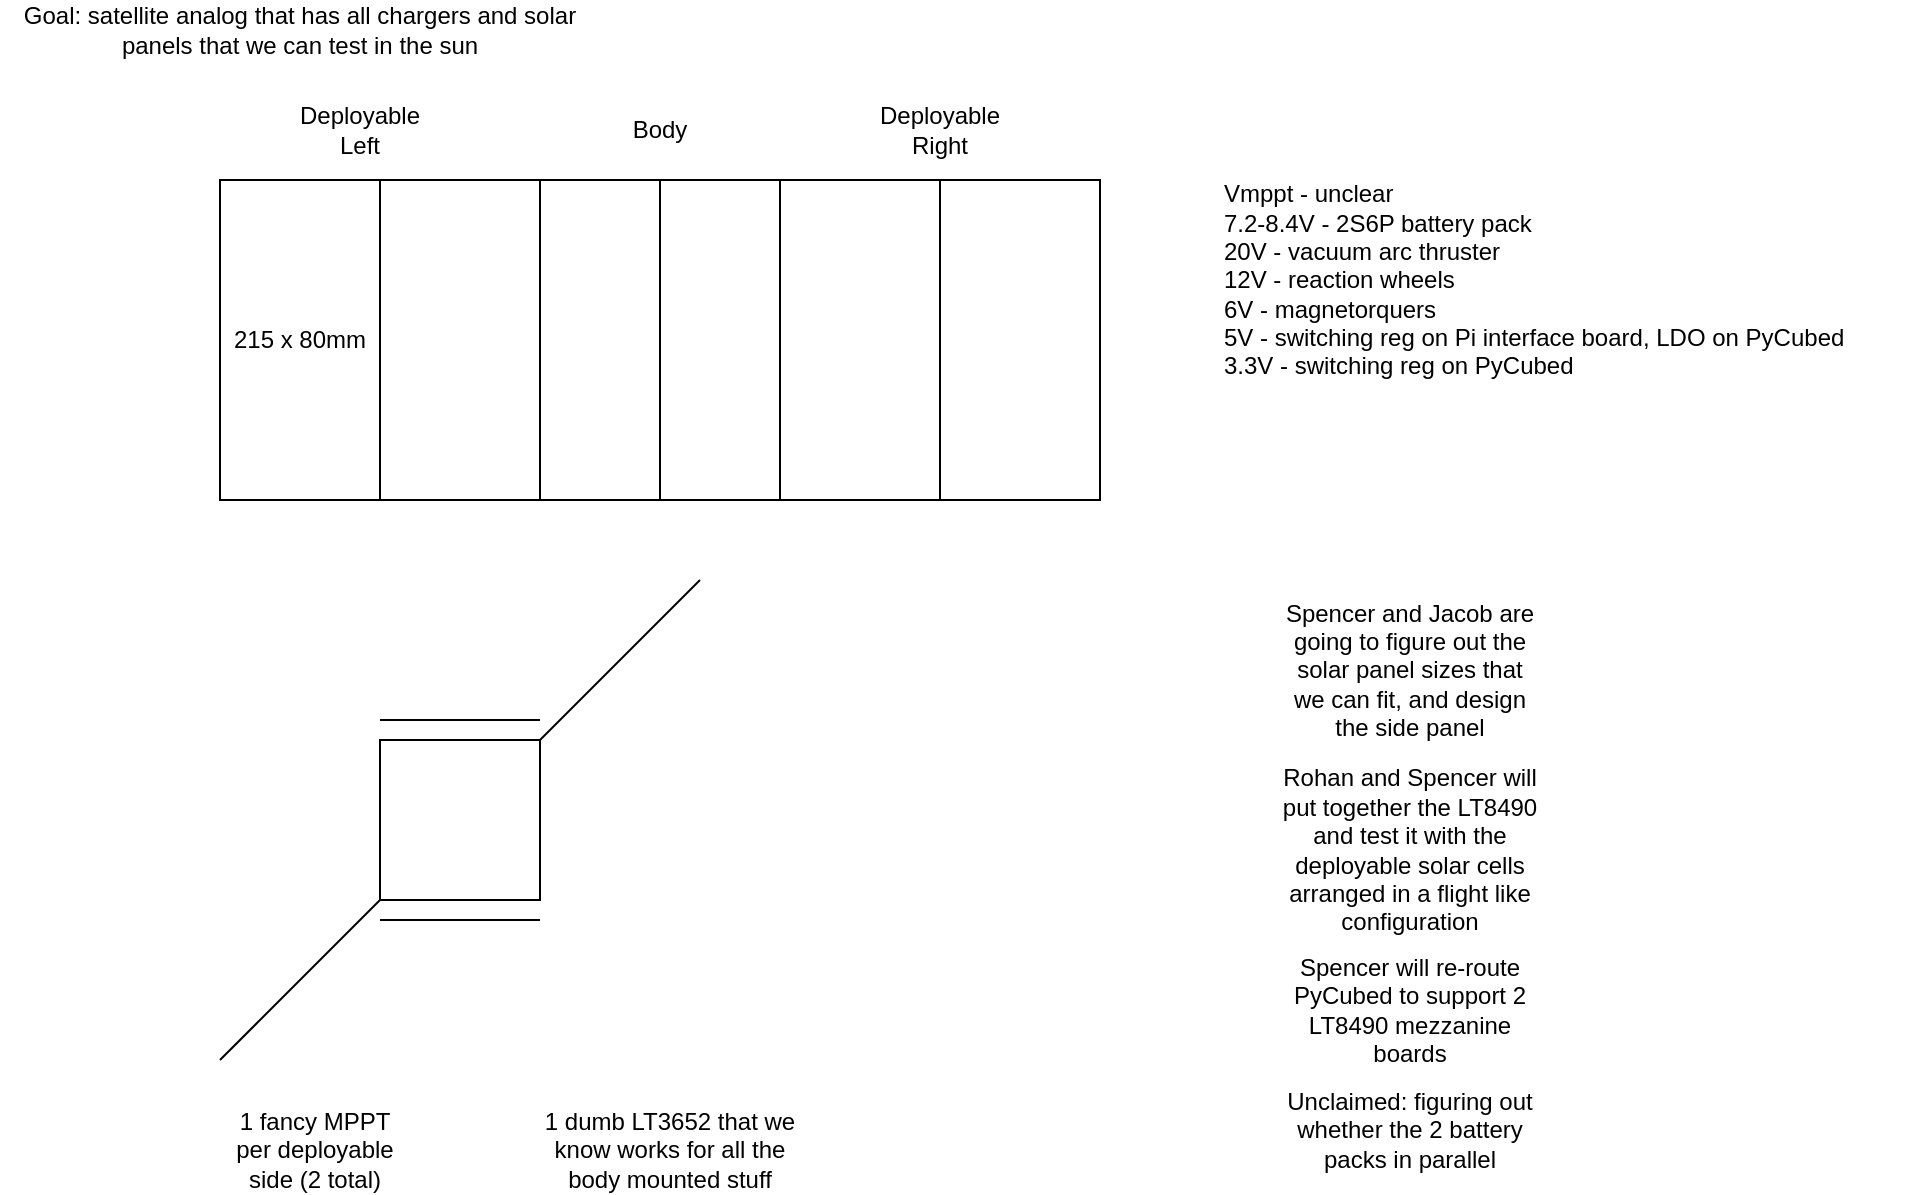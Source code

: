 <mxfile version="15.8.7" type="device"><diagram id="s2S3b0AnuIwvHYunYSVU" name="Page-1"><mxGraphModel dx="995" dy="721" grid="1" gridSize="10" guides="1" tooltips="1" connect="1" arrows="1" fold="1" page="1" pageScale="1" pageWidth="1100" pageHeight="850" math="0" shadow="0"><root><mxCell id="0"/><mxCell id="1" parent="0"/><mxCell id="P6sxR_5uFp4JLM2FsjTW-1" value="" style="rounded=0;whiteSpace=wrap;html=1;" parent="1" vertex="1"><mxGeometry x="160" y="120" width="80" height="160" as="geometry"/></mxCell><mxCell id="P6sxR_5uFp4JLM2FsjTW-6" value="" style="rounded=0;whiteSpace=wrap;html=1;" parent="1" vertex="1"><mxGeometry x="240" y="120" width="80" height="160" as="geometry"/></mxCell><mxCell id="P6sxR_5uFp4JLM2FsjTW-7" value="" style="rounded=0;whiteSpace=wrap;html=1;" parent="1" vertex="1"><mxGeometry x="440" y="120" width="80" height="160" as="geometry"/></mxCell><mxCell id="P6sxR_5uFp4JLM2FsjTW-8" value="" style="rounded=0;whiteSpace=wrap;html=1;" parent="1" vertex="1"><mxGeometry x="520" y="120" width="80" height="160" as="geometry"/></mxCell><mxCell id="P6sxR_5uFp4JLM2FsjTW-9" value="" style="rounded=0;whiteSpace=wrap;html=1;" parent="1" vertex="1"><mxGeometry x="320" y="120" width="60" height="160" as="geometry"/></mxCell><mxCell id="P6sxR_5uFp4JLM2FsjTW-10" value="" style="rounded=0;whiteSpace=wrap;html=1;" parent="1" vertex="1"><mxGeometry x="380" y="120" width="60" height="160" as="geometry"/></mxCell><mxCell id="P6sxR_5uFp4JLM2FsjTW-11" value="Deployable Left" style="text;html=1;strokeColor=none;fillColor=none;align=center;verticalAlign=middle;whiteSpace=wrap;rounded=0;" parent="1" vertex="1"><mxGeometry x="200" y="80" width="60" height="30" as="geometry"/></mxCell><mxCell id="P6sxR_5uFp4JLM2FsjTW-12" value="Deployable Right" style="text;html=1;strokeColor=none;fillColor=none;align=center;verticalAlign=middle;whiteSpace=wrap;rounded=0;" parent="1" vertex="1"><mxGeometry x="490" y="80" width="60" height="30" as="geometry"/></mxCell><mxCell id="P6sxR_5uFp4JLM2FsjTW-13" value="Body" style="text;html=1;strokeColor=none;fillColor=none;align=center;verticalAlign=middle;whiteSpace=wrap;rounded=0;" parent="1" vertex="1"><mxGeometry x="350" y="80" width="60" height="30" as="geometry"/></mxCell><mxCell id="P6sxR_5uFp4JLM2FsjTW-14" value="" style="rounded=0;whiteSpace=wrap;html=1;" parent="1" vertex="1"><mxGeometry x="240" y="400" width="80" height="80" as="geometry"/></mxCell><mxCell id="P6sxR_5uFp4JLM2FsjTW-15" value="" style="endArrow=none;html=1;rounded=0;" parent="1" edge="1"><mxGeometry width="50" height="50" relative="1" as="geometry"><mxPoint x="160" y="560" as="sourcePoint"/><mxPoint x="240" y="480" as="targetPoint"/></mxGeometry></mxCell><mxCell id="P6sxR_5uFp4JLM2FsjTW-16" value="" style="endArrow=none;html=1;rounded=0;" parent="1" edge="1"><mxGeometry width="50" height="50" relative="1" as="geometry"><mxPoint x="320" y="400" as="sourcePoint"/><mxPoint x="400" y="320" as="targetPoint"/></mxGeometry></mxCell><mxCell id="P6sxR_5uFp4JLM2FsjTW-17" value="Vmppt - unclear&lt;br&gt;7.2-8.4V - 2S6P battery pack&lt;br&gt;20V - vacuum arc thruster&lt;br&gt;12V - reaction wheels&lt;br&gt;6V - magnetorquers&lt;br&gt;5V - switching reg on Pi interface board, LDO on PyCubed&lt;br&gt;3.3V - switching reg on PyCubed" style="text;html=1;strokeColor=none;fillColor=none;align=left;verticalAlign=middle;whiteSpace=wrap;rounded=0;" parent="1" vertex="1"><mxGeometry x="660" y="120" width="350" height="100" as="geometry"/></mxCell><mxCell id="P6sxR_5uFp4JLM2FsjTW-18" value="215 x 80mm" style="text;html=1;strokeColor=none;fillColor=none;align=center;verticalAlign=middle;whiteSpace=wrap;rounded=0;" parent="1" vertex="1"><mxGeometry x="165" y="185" width="70" height="30" as="geometry"/></mxCell><mxCell id="P6sxR_5uFp4JLM2FsjTW-19" value="1 fancy MPPT per deployable side (2 total)" style="text;html=1;strokeColor=none;fillColor=none;align=center;verticalAlign=middle;whiteSpace=wrap;rounded=0;" parent="1" vertex="1"><mxGeometry x="165" y="590" width="85" height="30" as="geometry"/></mxCell><mxCell id="P6sxR_5uFp4JLM2FsjTW-20" value="1 dumb LT3652 that we know works for all the body mounted stuff" style="text;html=1;strokeColor=none;fillColor=none;align=center;verticalAlign=middle;whiteSpace=wrap;rounded=0;" parent="1" vertex="1"><mxGeometry x="320" y="590" width="130" height="30" as="geometry"/></mxCell><mxCell id="P6sxR_5uFp4JLM2FsjTW-21" value="" style="endArrow=none;html=1;rounded=0;" parent="1" edge="1"><mxGeometry width="50" height="50" relative="1" as="geometry"><mxPoint x="240" y="390" as="sourcePoint"/><mxPoint x="320" y="390" as="targetPoint"/></mxGeometry></mxCell><mxCell id="P6sxR_5uFp4JLM2FsjTW-22" value="" style="endArrow=none;html=1;rounded=0;" parent="1" edge="1"><mxGeometry width="50" height="50" relative="1" as="geometry"><mxPoint x="240.0" y="490" as="sourcePoint"/><mxPoint x="320.0" y="490" as="targetPoint"/></mxGeometry></mxCell><mxCell id="P6sxR_5uFp4JLM2FsjTW-23" value="Spencer and Jacob are going to figure out the solar panel sizes that we can fit, and design the side panel" style="text;html=1;strokeColor=none;fillColor=none;align=center;verticalAlign=middle;whiteSpace=wrap;rounded=0;" parent="1" vertex="1"><mxGeometry x="690" y="350" width="130" height="30" as="geometry"/></mxCell><mxCell id="P6sxR_5uFp4JLM2FsjTW-24" value="Rohan and Spencer will put together the LT8490 and test it with the deployable solar cells arranged in a flight like configuration" style="text;html=1;strokeColor=none;fillColor=none;align=center;verticalAlign=middle;whiteSpace=wrap;rounded=0;" parent="1" vertex="1"><mxGeometry x="690" y="440" width="130" height="30" as="geometry"/></mxCell><mxCell id="P6sxR_5uFp4JLM2FsjTW-25" value="Unclaimed: figuring out whether the 2 battery packs in parallel" style="text;html=1;strokeColor=none;fillColor=none;align=center;verticalAlign=middle;whiteSpace=wrap;rounded=0;" parent="1" vertex="1"><mxGeometry x="690" y="580" width="130" height="30" as="geometry"/></mxCell><mxCell id="P6sxR_5uFp4JLM2FsjTW-27" value="Goal: satellite analog that has all chargers and solar panels that we can test in the sun" style="text;html=1;strokeColor=none;fillColor=none;align=center;verticalAlign=middle;whiteSpace=wrap;rounded=0;" parent="1" vertex="1"><mxGeometry x="50" y="30" width="300" height="30" as="geometry"/></mxCell><mxCell id="PoiSahFfWd6NAbJZx-A9-1" value="Spencer will re-route PyCubed to support 2 LT8490 mezzanine boards" style="text;html=1;strokeColor=none;fillColor=none;align=center;verticalAlign=middle;whiteSpace=wrap;rounded=0;" vertex="1" parent="1"><mxGeometry x="690" y="520" width="130" height="30" as="geometry"/></mxCell></root></mxGraphModel></diagram></mxfile>